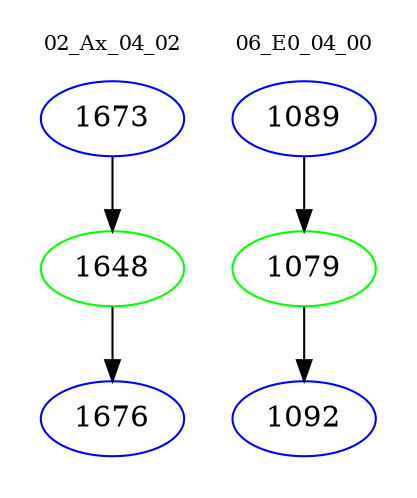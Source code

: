 digraph{
subgraph cluster_0 {
color = white
label = "02_Ax_04_02";
fontsize=10;
T0_1673 [label="1673", color="blue"]
T0_1673 -> T0_1648 [color="black"]
T0_1648 [label="1648", color="green"]
T0_1648 -> T0_1676 [color="black"]
T0_1676 [label="1676", color="blue"]
}
subgraph cluster_1 {
color = white
label = "06_E0_04_00";
fontsize=10;
T1_1089 [label="1089", color="blue"]
T1_1089 -> T1_1079 [color="black"]
T1_1079 [label="1079", color="green"]
T1_1079 -> T1_1092 [color="black"]
T1_1092 [label="1092", color="blue"]
}
}
